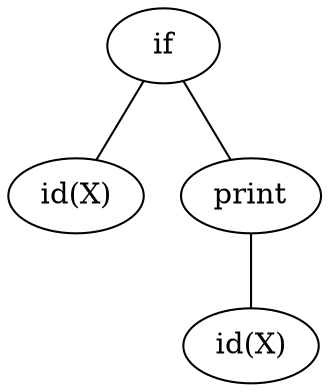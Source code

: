 graph tree_graph1{
	9 -- 10

	9 -- 11

	11 -- 8

	9 [label="if"]

	10 [label="id(X)"]

	9 [label="if"]

	11 [label="print"]

	8 [label="id(X)"]

}
